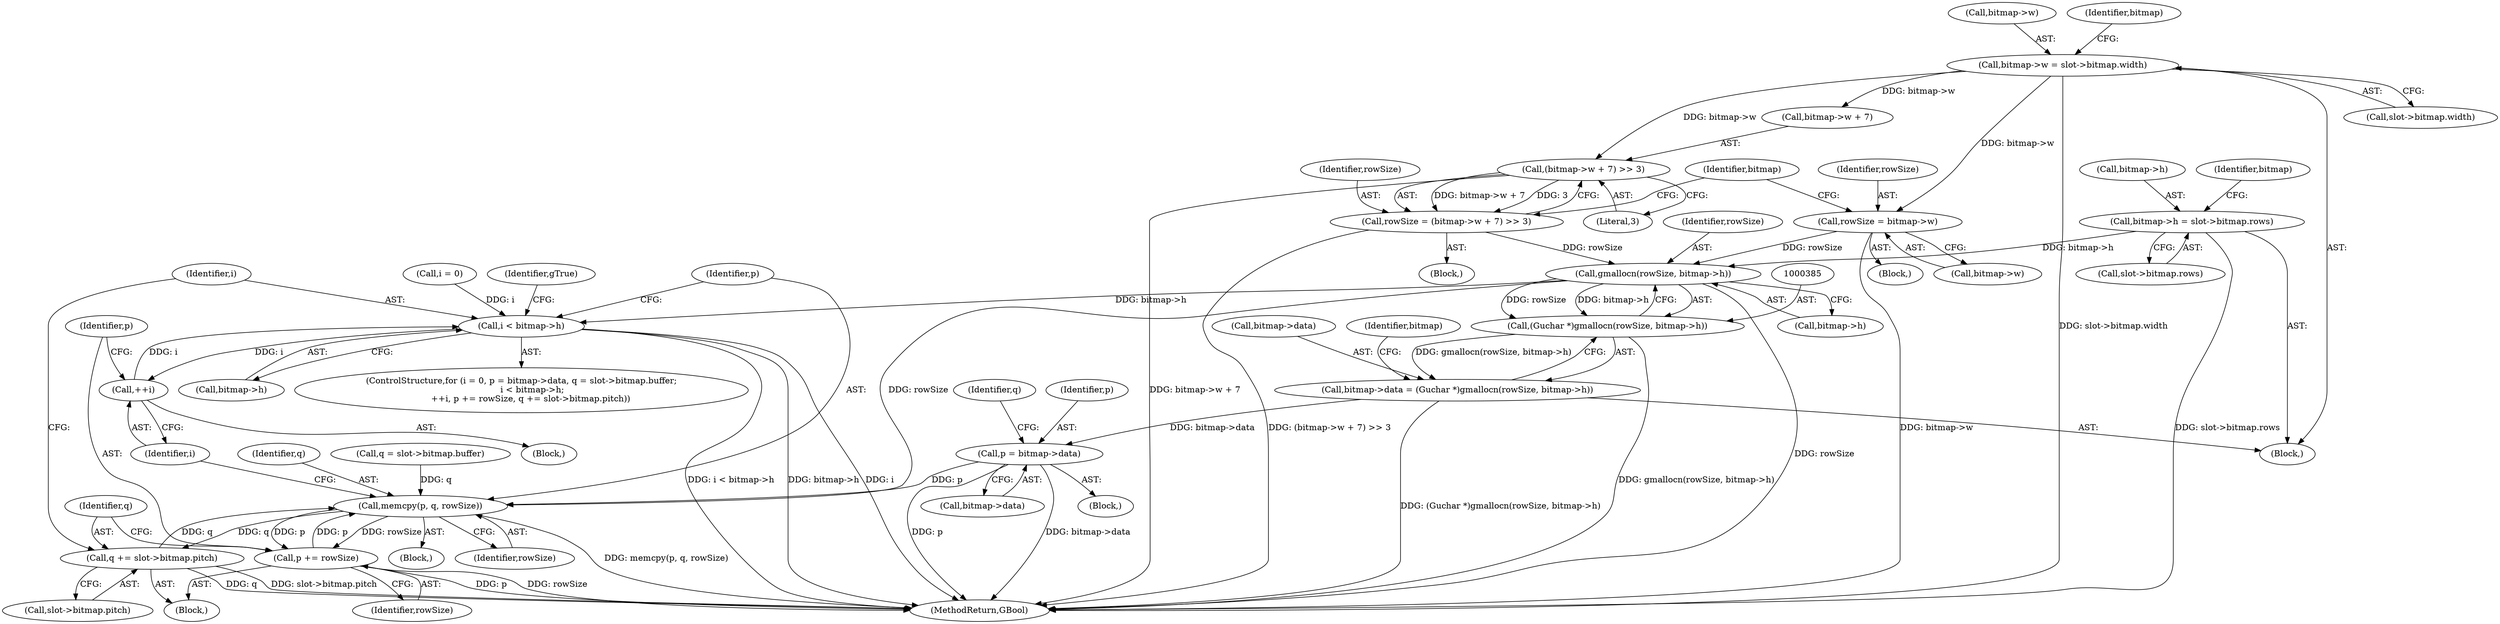 digraph "0_poppler_9cf2325fb22f812b31858e519411f57747d39bd8_3@API" {
"1000386" [label="(Call,gmallocn(rowSize, bitmap->h))"];
"1000364" [label="(Call,rowSize = bitmap->w)"];
"1000338" [label="(Call,bitmap->w = slot->bitmap.width)"];
"1000371" [label="(Call,rowSize = (bitmap->w + 7) >> 3)"];
"1000373" [label="(Call,(bitmap->w + 7) >> 3)"];
"1000347" [label="(Call,bitmap->h = slot->bitmap.rows)"];
"1000384" [label="(Call,(Guchar *)gmallocn(rowSize, bitmap->h))"];
"1000380" [label="(Call,bitmap->data = (Guchar *)gmallocn(rowSize, bitmap->h))"];
"1000402" [label="(Call,p = bitmap->data)"];
"1000434" [label="(Call,memcpy(p, q, rowSize))"];
"1000423" [label="(Call,p += rowSize)"];
"1000426" [label="(Call,q += slot->bitmap.pitch)"];
"1000414" [label="(Call,i < bitmap->h)"];
"1000420" [label="(Call,++i)"];
"1000423" [label="(Call,p += rowSize)"];
"1000382" [label="(Identifier,bitmap)"];
"1000374" [label="(Call,bitmap->w + 7)"];
"1000401" [label="(Block,)"];
"1000403" [label="(Identifier,p)"];
"1000373" [label="(Call,(bitmap->w + 7) >> 3)"];
"1000370" [label="(Block,)"];
"1000422" [label="(Block,)"];
"1000371" [label="(Call,rowSize = (bitmap->w + 7) >> 3)"];
"1000393" [label="(Identifier,bitmap)"];
"1000384" [label="(Call,(Guchar *)gmallocn(rowSize, bitmap->h))"];
"1000386" [label="(Call,gmallocn(rowSize, bitmap->h))"];
"1000433" [label="(Block,)"];
"1000424" [label="(Identifier,p)"];
"1000365" [label="(Identifier,rowSize)"];
"1000415" [label="(Identifier,i)"];
"1000425" [label="(Identifier,rowSize)"];
"1000416" [label="(Call,bitmap->h)"];
"1000435" [label="(Identifier,p)"];
"1000109" [label="(Block,)"];
"1000402" [label="(Call,p = bitmap->data)"];
"1000339" [label="(Call,bitmap->w)"];
"1000437" [label="(Identifier,rowSize)"];
"1000358" [label="(Identifier,bitmap)"];
"1000407" [label="(Call,q = slot->bitmap.buffer)"];
"1000338" [label="(Call,bitmap->w = slot->bitmap.width)"];
"1000364" [label="(Call,rowSize = bitmap->w)"];
"1000348" [label="(Call,bitmap->h)"];
"1000439" [label="(Identifier,gTrue)"];
"1000440" [label="(MethodReturn,GBool)"];
"1000396" [label="(ControlStructure,for (i = 0, p = bitmap->data, q = slot->bitmap.buffer;\n        i < bitmap->h;\n       ++i, p += rowSize, q += slot->bitmap.pitch))"];
"1000398" [label="(Call,i = 0)"];
"1000363" [label="(Block,)"];
"1000388" [label="(Call,bitmap->h)"];
"1000419" [label="(Block,)"];
"1000366" [label="(Call,bitmap->w)"];
"1000426" [label="(Call,q += slot->bitmap.pitch)"];
"1000427" [label="(Identifier,q)"];
"1000372" [label="(Identifier,rowSize)"];
"1000381" [label="(Call,bitmap->data)"];
"1000404" [label="(Call,bitmap->data)"];
"1000349" [label="(Identifier,bitmap)"];
"1000428" [label="(Call,slot->bitmap.pitch)"];
"1000347" [label="(Call,bitmap->h = slot->bitmap.rows)"];
"1000408" [label="(Identifier,q)"];
"1000379" [label="(Literal,3)"];
"1000414" [label="(Call,i < bitmap->h)"];
"1000436" [label="(Identifier,q)"];
"1000380" [label="(Call,bitmap->data = (Guchar *)gmallocn(rowSize, bitmap->h))"];
"1000434" [label="(Call,memcpy(p, q, rowSize))"];
"1000421" [label="(Identifier,i)"];
"1000351" [label="(Call,slot->bitmap.rows)"];
"1000420" [label="(Call,++i)"];
"1000342" [label="(Call,slot->bitmap.width)"];
"1000387" [label="(Identifier,rowSize)"];
"1000386" -> "1000384"  [label="AST: "];
"1000386" -> "1000388"  [label="CFG: "];
"1000387" -> "1000386"  [label="AST: "];
"1000388" -> "1000386"  [label="AST: "];
"1000384" -> "1000386"  [label="CFG: "];
"1000386" -> "1000440"  [label="DDG: rowSize"];
"1000386" -> "1000384"  [label="DDG: rowSize"];
"1000386" -> "1000384"  [label="DDG: bitmap->h"];
"1000364" -> "1000386"  [label="DDG: rowSize"];
"1000371" -> "1000386"  [label="DDG: rowSize"];
"1000347" -> "1000386"  [label="DDG: bitmap->h"];
"1000386" -> "1000414"  [label="DDG: bitmap->h"];
"1000386" -> "1000434"  [label="DDG: rowSize"];
"1000364" -> "1000363"  [label="AST: "];
"1000364" -> "1000366"  [label="CFG: "];
"1000365" -> "1000364"  [label="AST: "];
"1000366" -> "1000364"  [label="AST: "];
"1000382" -> "1000364"  [label="CFG: "];
"1000364" -> "1000440"  [label="DDG: bitmap->w"];
"1000338" -> "1000364"  [label="DDG: bitmap->w"];
"1000338" -> "1000109"  [label="AST: "];
"1000338" -> "1000342"  [label="CFG: "];
"1000339" -> "1000338"  [label="AST: "];
"1000342" -> "1000338"  [label="AST: "];
"1000349" -> "1000338"  [label="CFG: "];
"1000338" -> "1000440"  [label="DDG: slot->bitmap.width"];
"1000338" -> "1000373"  [label="DDG: bitmap->w"];
"1000338" -> "1000374"  [label="DDG: bitmap->w"];
"1000371" -> "1000370"  [label="AST: "];
"1000371" -> "1000373"  [label="CFG: "];
"1000372" -> "1000371"  [label="AST: "];
"1000373" -> "1000371"  [label="AST: "];
"1000382" -> "1000371"  [label="CFG: "];
"1000371" -> "1000440"  [label="DDG: (bitmap->w + 7) >> 3"];
"1000373" -> "1000371"  [label="DDG: bitmap->w + 7"];
"1000373" -> "1000371"  [label="DDG: 3"];
"1000373" -> "1000379"  [label="CFG: "];
"1000374" -> "1000373"  [label="AST: "];
"1000379" -> "1000373"  [label="AST: "];
"1000373" -> "1000440"  [label="DDG: bitmap->w + 7"];
"1000347" -> "1000109"  [label="AST: "];
"1000347" -> "1000351"  [label="CFG: "];
"1000348" -> "1000347"  [label="AST: "];
"1000351" -> "1000347"  [label="AST: "];
"1000358" -> "1000347"  [label="CFG: "];
"1000347" -> "1000440"  [label="DDG: slot->bitmap.rows"];
"1000384" -> "1000380"  [label="AST: "];
"1000385" -> "1000384"  [label="AST: "];
"1000380" -> "1000384"  [label="CFG: "];
"1000384" -> "1000440"  [label="DDG: gmallocn(rowSize, bitmap->h)"];
"1000384" -> "1000380"  [label="DDG: gmallocn(rowSize, bitmap->h)"];
"1000380" -> "1000109"  [label="AST: "];
"1000381" -> "1000380"  [label="AST: "];
"1000393" -> "1000380"  [label="CFG: "];
"1000380" -> "1000440"  [label="DDG: (Guchar *)gmallocn(rowSize, bitmap->h)"];
"1000380" -> "1000402"  [label="DDG: bitmap->data"];
"1000402" -> "1000401"  [label="AST: "];
"1000402" -> "1000404"  [label="CFG: "];
"1000403" -> "1000402"  [label="AST: "];
"1000404" -> "1000402"  [label="AST: "];
"1000408" -> "1000402"  [label="CFG: "];
"1000402" -> "1000440"  [label="DDG: bitmap->data"];
"1000402" -> "1000440"  [label="DDG: p"];
"1000402" -> "1000434"  [label="DDG: p"];
"1000434" -> "1000433"  [label="AST: "];
"1000434" -> "1000437"  [label="CFG: "];
"1000435" -> "1000434"  [label="AST: "];
"1000436" -> "1000434"  [label="AST: "];
"1000437" -> "1000434"  [label="AST: "];
"1000421" -> "1000434"  [label="CFG: "];
"1000434" -> "1000440"  [label="DDG: memcpy(p, q, rowSize)"];
"1000434" -> "1000423"  [label="DDG: rowSize"];
"1000434" -> "1000423"  [label="DDG: p"];
"1000434" -> "1000426"  [label="DDG: q"];
"1000423" -> "1000434"  [label="DDG: p"];
"1000426" -> "1000434"  [label="DDG: q"];
"1000407" -> "1000434"  [label="DDG: q"];
"1000423" -> "1000422"  [label="AST: "];
"1000423" -> "1000425"  [label="CFG: "];
"1000424" -> "1000423"  [label="AST: "];
"1000425" -> "1000423"  [label="AST: "];
"1000427" -> "1000423"  [label="CFG: "];
"1000423" -> "1000440"  [label="DDG: rowSize"];
"1000423" -> "1000440"  [label="DDG: p"];
"1000426" -> "1000422"  [label="AST: "];
"1000426" -> "1000428"  [label="CFG: "];
"1000427" -> "1000426"  [label="AST: "];
"1000428" -> "1000426"  [label="AST: "];
"1000415" -> "1000426"  [label="CFG: "];
"1000426" -> "1000440"  [label="DDG: slot->bitmap.pitch"];
"1000426" -> "1000440"  [label="DDG: q"];
"1000414" -> "1000396"  [label="AST: "];
"1000414" -> "1000416"  [label="CFG: "];
"1000415" -> "1000414"  [label="AST: "];
"1000416" -> "1000414"  [label="AST: "];
"1000435" -> "1000414"  [label="CFG: "];
"1000439" -> "1000414"  [label="CFG: "];
"1000414" -> "1000440"  [label="DDG: i < bitmap->h"];
"1000414" -> "1000440"  [label="DDG: bitmap->h"];
"1000414" -> "1000440"  [label="DDG: i"];
"1000420" -> "1000414"  [label="DDG: i"];
"1000398" -> "1000414"  [label="DDG: i"];
"1000414" -> "1000420"  [label="DDG: i"];
"1000420" -> "1000419"  [label="AST: "];
"1000420" -> "1000421"  [label="CFG: "];
"1000421" -> "1000420"  [label="AST: "];
"1000424" -> "1000420"  [label="CFG: "];
}
